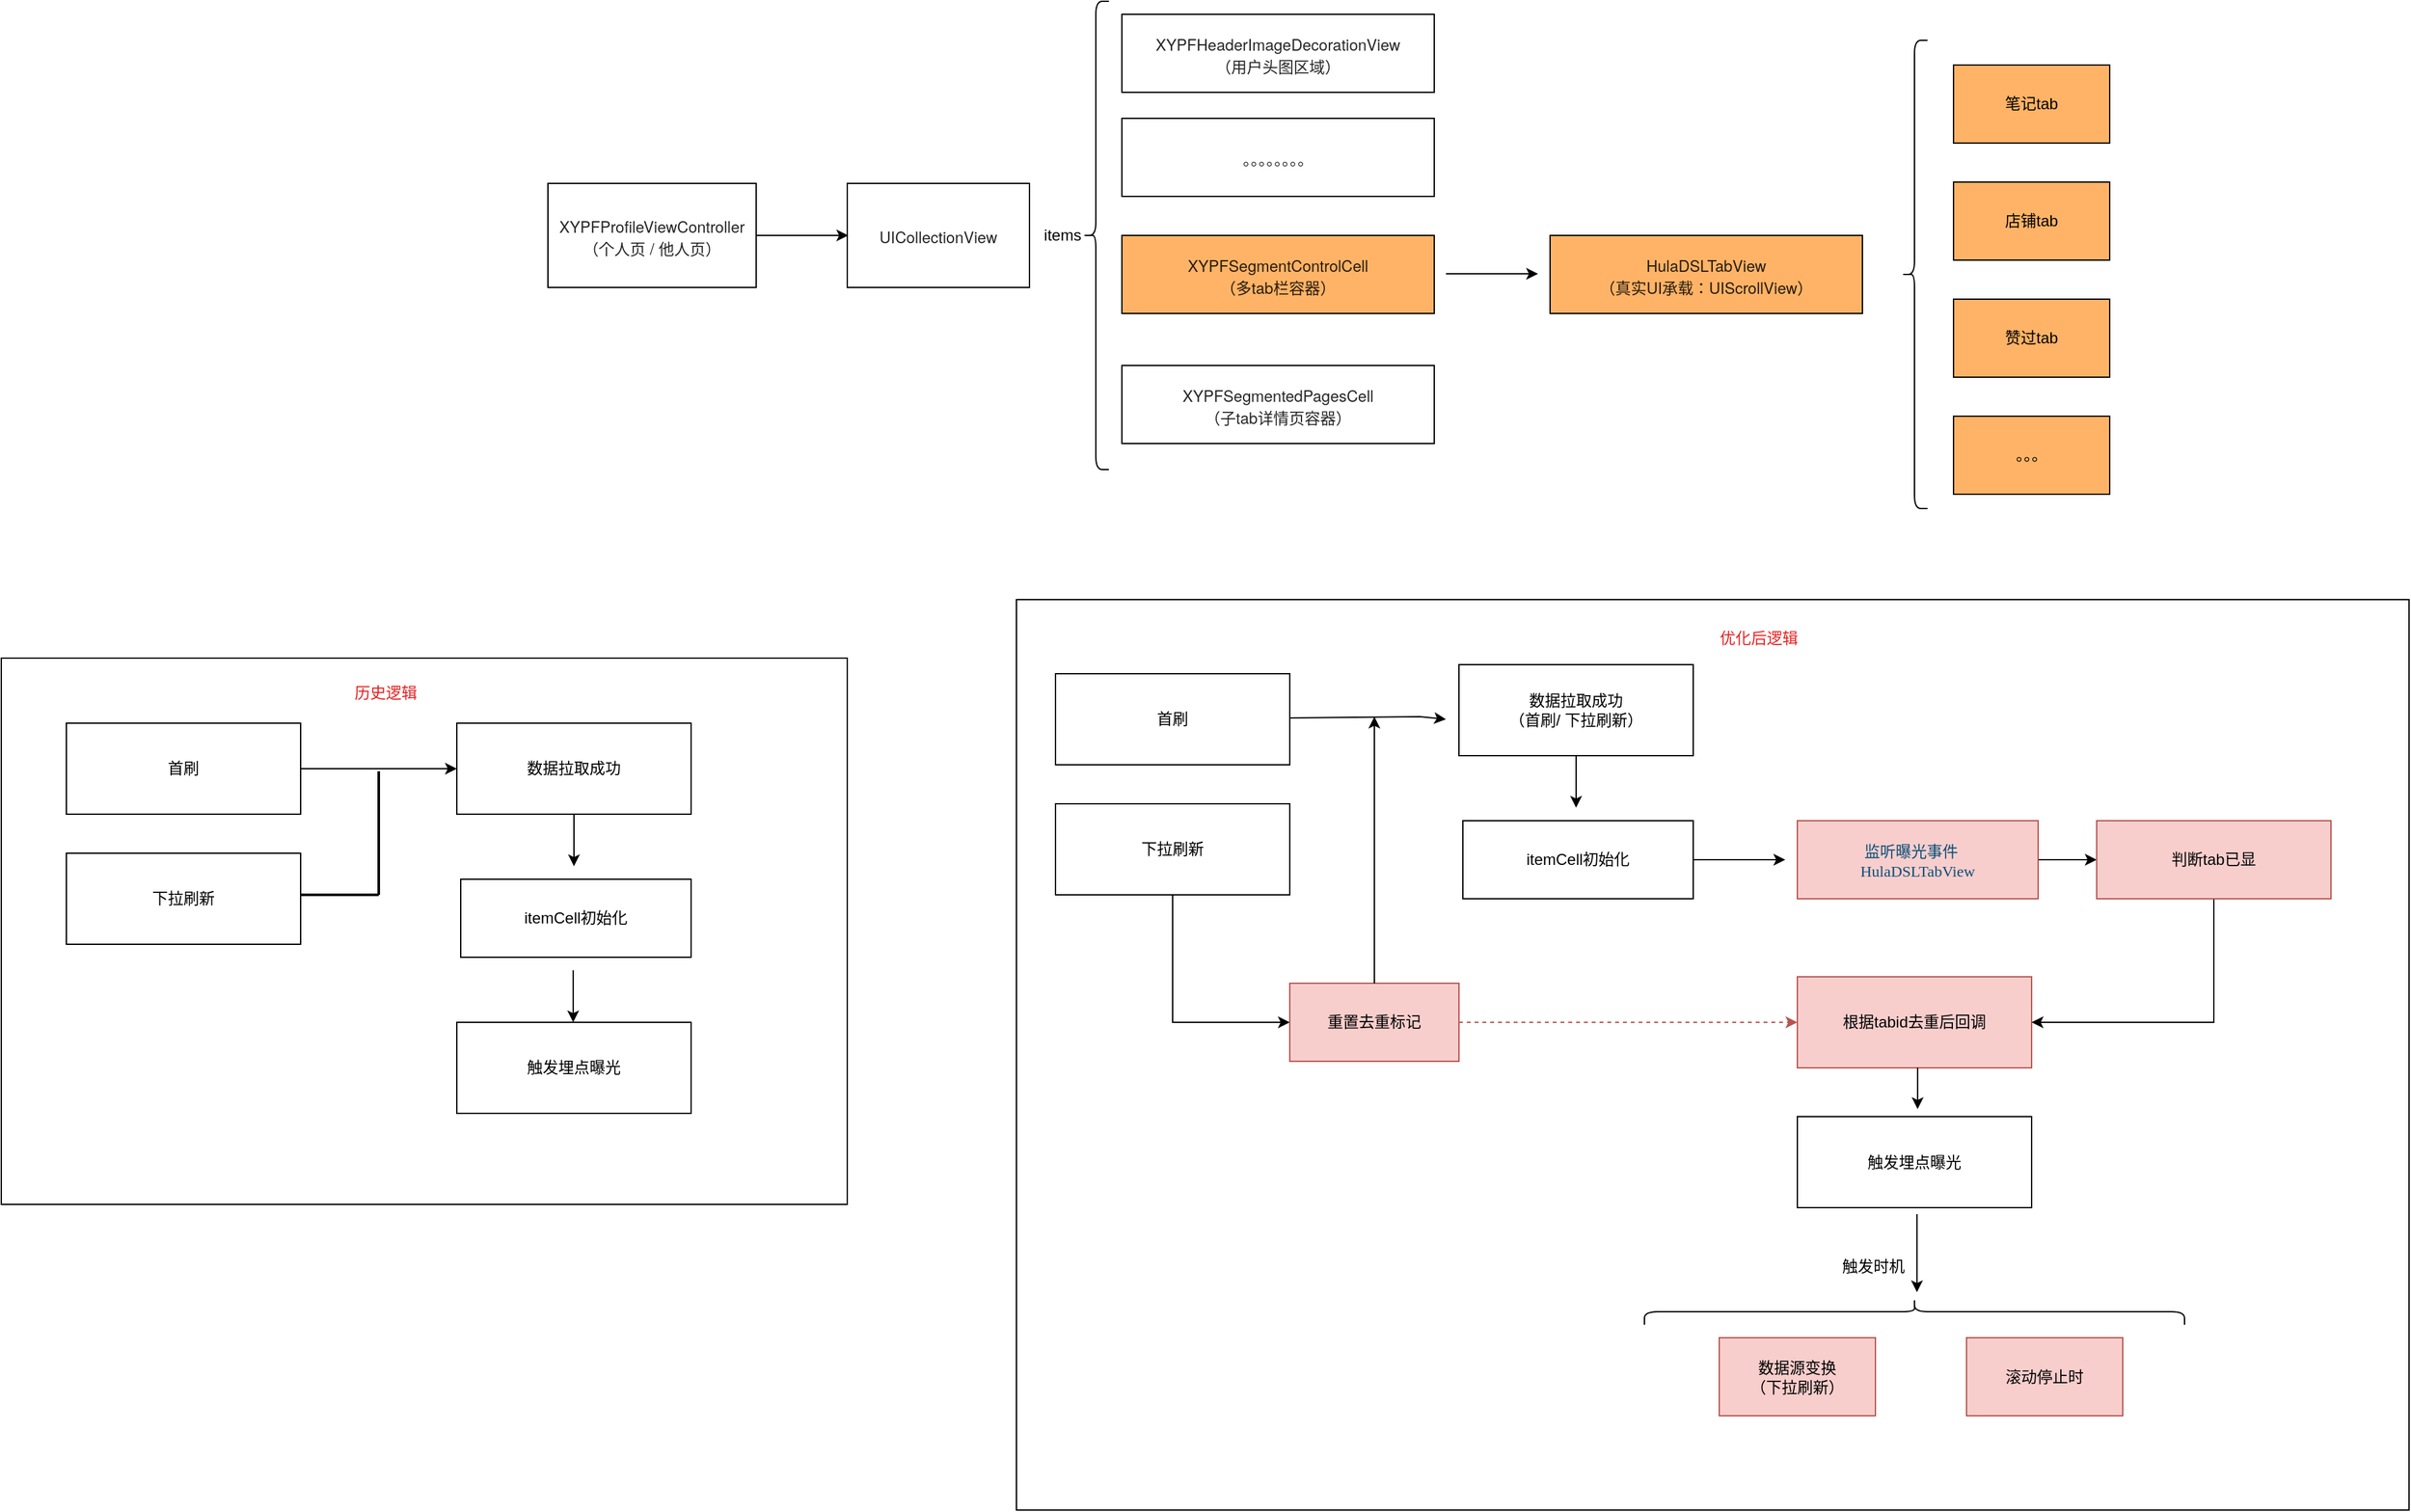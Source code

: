 <mxfile version="24.7.7">
  <diagram name="第 1 页" id="wiXhvNdppr8TuSbREdSt">
    <mxGraphModel dx="2076" dy="784" grid="1" gridSize="10" guides="1" tooltips="1" connect="1" arrows="1" fold="1" page="1" pageScale="1" pageWidth="827" pageHeight="1169" math="0" shadow="0">
      <root>
        <mxCell id="0" />
        <mxCell id="1" parent="0" />
        <mxCell id="YLIYKoO06GJf8vO9Z3wq-1" value="&lt;p style=&quot;margin: 0px; font-variant-numeric: normal; font-variant-east-asian: normal; font-stretch: normal; line-height: normal; font-family: &amp;quot;Helvetica Neue&amp;quot;; color: rgba(0, 0, 0, 0.85);&quot; class=&quot;p1&quot;&gt;XYPFProfileViewController&lt;/p&gt;&lt;p style=&quot;margin: 0px; font-variant-numeric: normal; font-variant-east-asian: normal; font-stretch: normal; line-height: normal; font-family: &amp;quot;Helvetica Neue&amp;quot;; color: rgba(0, 0, 0, 0.85);&quot; class=&quot;p1&quot;&gt;（个人页 / 他人页）&lt;/p&gt;" style="rounded=0;whiteSpace=wrap;html=1;align=center;" vertex="1" parent="1">
          <mxGeometry x="150" y="220" width="160" height="80" as="geometry" />
        </mxCell>
        <mxCell id="YLIYKoO06GJf8vO9Z3wq-2" value="&lt;p style=&quot;margin: 0px; font-variant-numeric: normal; font-variant-east-asian: normal; font-stretch: normal; line-height: normal; font-family: &amp;quot;Helvetica Neue&amp;quot;; color: rgba(0, 0, 0, 0.85); text-align: start;&quot; class=&quot;p1&quot;&gt;UICollectionView&lt;/p&gt;" style="rounded=0;whiteSpace=wrap;html=1;" vertex="1" parent="1">
          <mxGeometry x="380" y="220" width="140" height="80" as="geometry" />
        </mxCell>
        <mxCell id="YLIYKoO06GJf8vO9Z3wq-5" value="" style="endArrow=classic;html=1;rounded=0;" edge="1" parent="1" source="YLIYKoO06GJf8vO9Z3wq-1">
          <mxGeometry width="50" height="50" relative="1" as="geometry">
            <mxPoint x="310" y="310" as="sourcePoint" />
            <mxPoint x="380.711" y="260" as="targetPoint" />
          </mxGeometry>
        </mxCell>
        <mxCell id="YLIYKoO06GJf8vO9Z3wq-6" value="" style="shape=curlyBracket;whiteSpace=wrap;html=1;rounded=1;labelPosition=left;verticalLabelPosition=middle;align=right;verticalAlign=middle;" vertex="1" parent="1">
          <mxGeometry x="561" y="80" width="20" height="360" as="geometry" />
        </mxCell>
        <mxCell id="YLIYKoO06GJf8vO9Z3wq-7" value="&lt;p style=&quot;margin: 0px; font-variant-numeric: normal; font-variant-east-asian: normal; font-stretch: normal; line-height: normal; font-family: &amp;quot;Helvetica Neue&amp;quot;; color: rgba(0, 0, 0, 0.85);&quot; class=&quot;p1&quot;&gt;XYPFHeaderImageDecorationView&lt;/p&gt;&lt;p style=&quot;margin: 0px; font-variant-numeric: normal; font-variant-east-asian: normal; font-stretch: normal; line-height: normal; font-family: &amp;quot;Helvetica Neue&amp;quot;; color: rgba(0, 0, 0, 0.85);&quot; class=&quot;p1&quot;&gt;（用户头图区域）&lt;/p&gt;" style="whiteSpace=wrap;html=1;align=center;" vertex="1" parent="1">
          <mxGeometry x="591" y="90" width="240" height="60" as="geometry" />
        </mxCell>
        <mxCell id="YLIYKoO06GJf8vO9Z3wq-8" value="&lt;p style=&quot;margin: 0px; font-variant-numeric: normal; font-variant-east-asian: normal; font-stretch: normal; line-height: normal; font-family: &amp;quot;Helvetica Neue&amp;quot;; color: rgba(0, 0, 0, 0.85); text-align: start;&quot; class=&quot;p1&quot;&gt;。。。。。。。。&lt;/p&gt;" style="whiteSpace=wrap;html=1;" vertex="1" parent="1">
          <mxGeometry x="591" y="170" width="240" height="60" as="geometry" />
        </mxCell>
        <mxCell id="YLIYKoO06GJf8vO9Z3wq-9" value="items" style="text;html=1;align=center;verticalAlign=middle;resizable=0;points=[];autosize=1;strokeColor=none;fillColor=none;" vertex="1" parent="1">
          <mxGeometry x="520" y="245" width="50" height="30" as="geometry" />
        </mxCell>
        <mxCell id="YLIYKoO06GJf8vO9Z3wq-10" value="&lt;p style=&quot;margin: 0px; font-variant-numeric: normal; font-variant-east-asian: normal; font-stretch: normal; line-height: normal; font-family: &amp;quot;Helvetica Neue&amp;quot;; color: rgba(0, 0, 0, 0.85);&quot; class=&quot;p1&quot;&gt;XYPFSegmentControlCell&lt;/p&gt;&lt;p style=&quot;margin: 0px; font-variant-numeric: normal; font-variant-east-asian: normal; font-stretch: normal; line-height: normal; font-family: &amp;quot;Helvetica Neue&amp;quot;; color: rgba(0, 0, 0, 0.85);&quot; class=&quot;p1&quot;&gt;（多tab栏容器）&lt;/p&gt;" style="whiteSpace=wrap;html=1;align=center;fillColor=#FFB366;" vertex="1" parent="1">
          <mxGeometry x="591" y="260" width="240" height="60" as="geometry" />
        </mxCell>
        <mxCell id="YLIYKoO06GJf8vO9Z3wq-11" value="&lt;p style=&quot;margin: 0px; font-variant-numeric: normal; font-variant-east-asian: normal; font-stretch: normal; line-height: normal; font-family: &amp;quot;Helvetica Neue&amp;quot;; color: rgba(0, 0, 0, 0.85);&quot; class=&quot;p1&quot;&gt;XYPFSegmentedPagesCell&lt;/p&gt;&lt;p style=&quot;margin: 0px; font-variant-numeric: normal; font-variant-east-asian: normal; font-stretch: normal; line-height: normal; font-family: &amp;quot;Helvetica Neue&amp;quot;; color: rgba(0, 0, 0, 0.85);&quot; class=&quot;p1&quot;&gt;（子tab详情页容器）&lt;/p&gt;" style="whiteSpace=wrap;html=1;align=center;" vertex="1" parent="1">
          <mxGeometry x="591" y="360" width="240" height="60" as="geometry" />
        </mxCell>
        <mxCell id="YLIYKoO06GJf8vO9Z3wq-12" value="" style="endArrow=classic;html=1;rounded=0;" edge="1" parent="1">
          <mxGeometry width="50" height="50" relative="1" as="geometry">
            <mxPoint x="840" y="289.5" as="sourcePoint" />
            <mxPoint x="910.711" y="289.5" as="targetPoint" />
          </mxGeometry>
        </mxCell>
        <mxCell id="YLIYKoO06GJf8vO9Z3wq-13" value="&lt;p style=&quot;margin: 0px; font-variant-numeric: normal; font-variant-east-asian: normal; font-stretch: normal; line-height: normal; font-family: &amp;quot;Helvetica Neue&amp;quot;; color: rgba(0, 0, 0, 0.85);&quot; class=&quot;p1&quot;&gt;HulaDSLTabView&lt;/p&gt;&lt;p style=&quot;margin: 0px; font-variant-numeric: normal; font-variant-east-asian: normal; font-stretch: normal; line-height: normal; font-family: &amp;quot;Helvetica Neue&amp;quot;; color: rgba(0, 0, 0, 0.85);&quot; class=&quot;p1&quot;&gt;（&lt;span style=&quot;background-color: initial;&quot;&gt;真实UI承载：&lt;/span&gt;&lt;span style=&quot;background-color: initial;&quot;&gt;UIScrollView&lt;/span&gt;&lt;span style=&quot;background-color: initial;&quot;&gt;）&lt;/span&gt;&lt;/p&gt;" style="whiteSpace=wrap;html=1;align=center;fillColor=#FFB366;" vertex="1" parent="1">
          <mxGeometry x="920" y="260" width="240" height="60" as="geometry" />
        </mxCell>
        <mxCell id="YLIYKoO06GJf8vO9Z3wq-14" value="" style="shape=curlyBracket;whiteSpace=wrap;html=1;rounded=1;labelPosition=left;verticalLabelPosition=middle;align=right;verticalAlign=middle;" vertex="1" parent="1">
          <mxGeometry x="1190" y="110" width="20" height="360" as="geometry" />
        </mxCell>
        <mxCell id="YLIYKoO06GJf8vO9Z3wq-15" value="笔记tab" style="rounded=0;whiteSpace=wrap;html=1;fillColor=#FFB366;" vertex="1" parent="1">
          <mxGeometry x="1230" y="129" width="120" height="60" as="geometry" />
        </mxCell>
        <mxCell id="YLIYKoO06GJf8vO9Z3wq-16" value="店铺tab" style="rounded=0;whiteSpace=wrap;html=1;fillColor=#FFB366;" vertex="1" parent="1">
          <mxGeometry x="1230" y="219" width="120" height="60" as="geometry" />
        </mxCell>
        <mxCell id="YLIYKoO06GJf8vO9Z3wq-17" value="赞过tab" style="rounded=0;whiteSpace=wrap;html=1;fillColor=#FFB366;" vertex="1" parent="1">
          <mxGeometry x="1230" y="309" width="120" height="60" as="geometry" />
        </mxCell>
        <mxCell id="YLIYKoO06GJf8vO9Z3wq-18" value="。。。" style="rounded=0;whiteSpace=wrap;html=1;fillColor=#FFB366;" vertex="1" parent="1">
          <mxGeometry x="1230" y="399" width="120" height="60" as="geometry" />
        </mxCell>
        <mxCell id="YLIYKoO06GJf8vO9Z3wq-19" value="" style="rounded=0;whiteSpace=wrap;html=1;" vertex="1" parent="1">
          <mxGeometry x="-270" y="585" width="650" height="420" as="geometry" />
        </mxCell>
        <mxCell id="YLIYKoO06GJf8vO9Z3wq-20" value="历史逻辑" style="text;html=1;align=center;verticalAlign=middle;resizable=0;points=[];autosize=1;strokeColor=none;fillColor=none;fontColor=#e51f1f;" vertex="1" parent="1">
          <mxGeometry x="-10" y="597" width="70" height="30" as="geometry" />
        </mxCell>
        <mxCell id="YLIYKoO06GJf8vO9Z3wq-21" value="数据拉取成功" style="rounded=0;whiteSpace=wrap;html=1;" vertex="1" parent="1">
          <mxGeometry x="80" y="635" width="180" height="70" as="geometry" />
        </mxCell>
        <mxCell id="YLIYKoO06GJf8vO9Z3wq-22" value="触发埋点曝光" style="rounded=0;whiteSpace=wrap;html=1;" vertex="1" parent="1">
          <mxGeometry x="80" y="865" width="180" height="70" as="geometry" />
        </mxCell>
        <mxCell id="YLIYKoO06GJf8vO9Z3wq-23" value="itemCell初始化" style="rounded=0;whiteSpace=wrap;html=1;" vertex="1" parent="1">
          <mxGeometry x="83" y="755" width="177" height="60" as="geometry" />
        </mxCell>
        <mxCell id="YLIYKoO06GJf8vO9Z3wq-25" value="" style="endArrow=classic;html=1;rounded=0;" edge="1" parent="1" source="YLIYKoO06GJf8vO9Z3wq-21">
          <mxGeometry width="50" height="50" relative="1" as="geometry">
            <mxPoint x="170" y="755" as="sourcePoint" />
            <mxPoint x="170" y="745" as="targetPoint" />
            <Array as="points">
              <mxPoint x="170" y="715" />
            </Array>
          </mxGeometry>
        </mxCell>
        <mxCell id="YLIYKoO06GJf8vO9Z3wq-26" value="" style="endArrow=classic;html=1;rounded=0;" edge="1" parent="1">
          <mxGeometry width="50" height="50" relative="1" as="geometry">
            <mxPoint x="169.41" y="825" as="sourcePoint" />
            <mxPoint x="169.41" y="865" as="targetPoint" />
            <Array as="points">
              <mxPoint x="169.41" y="835" />
            </Array>
          </mxGeometry>
        </mxCell>
        <mxCell id="YLIYKoO06GJf8vO9Z3wq-27" value="" style="rounded=0;whiteSpace=wrap;html=1;" vertex="1" parent="1">
          <mxGeometry x="510" y="540" width="1070" height="700" as="geometry" />
        </mxCell>
        <mxCell id="YLIYKoO06GJf8vO9Z3wq-29" value="数据拉取成功&lt;div&gt;（首刷/ 下拉刷新）&lt;/div&gt;" style="rounded=0;whiteSpace=wrap;html=1;" vertex="1" parent="1">
          <mxGeometry x="850" y="590" width="180" height="70" as="geometry" />
        </mxCell>
        <mxCell id="YLIYKoO06GJf8vO9Z3wq-30" value="触发埋点曝光" style="rounded=0;whiteSpace=wrap;html=1;" vertex="1" parent="1">
          <mxGeometry x="1110" y="937.5" width="180" height="70" as="geometry" />
        </mxCell>
        <mxCell id="YLIYKoO06GJf8vO9Z3wq-31" value="itemCell初始化" style="rounded=0;whiteSpace=wrap;html=1;" vertex="1" parent="1">
          <mxGeometry x="853" y="710" width="177" height="60" as="geometry" />
        </mxCell>
        <mxCell id="YLIYKoO06GJf8vO9Z3wq-32" value="" style="endArrow=classic;html=1;rounded=0;" edge="1" parent="1" source="YLIYKoO06GJf8vO9Z3wq-29">
          <mxGeometry width="50" height="50" relative="1" as="geometry">
            <mxPoint x="940" y="710" as="sourcePoint" />
            <mxPoint x="940" y="700" as="targetPoint" />
            <Array as="points">
              <mxPoint x="940" y="670" />
            </Array>
          </mxGeometry>
        </mxCell>
        <mxCell id="YLIYKoO06GJf8vO9Z3wq-79" value="" style="edgeStyle=orthogonalEdgeStyle;rounded=0;orthogonalLoop=1;jettySize=auto;html=1;" edge="1" parent="1" source="YLIYKoO06GJf8vO9Z3wq-34" target="YLIYKoO06GJf8vO9Z3wq-78">
          <mxGeometry relative="1" as="geometry" />
        </mxCell>
        <mxCell id="YLIYKoO06GJf8vO9Z3wq-34" value="&lt;p style=&quot;margin: 0px; font-variant-numeric: normal; font-variant-east-asian: normal; font-stretch: normal; line-height: normal; font-family: Menlo; color: rgb(11, 79, 121); text-align: start;&quot; class=&quot;p1&quot;&gt;&amp;nbsp;监听曝光事件&lt;/p&gt;&lt;p style=&quot;margin: 0px; font-variant-numeric: normal; font-variant-east-asian: normal; font-stretch: normal; line-height: normal; font-family: Menlo; color: rgb(11, 79, 121); text-align: start;&quot; class=&quot;p1&quot;&gt;HulaDSLTabView&lt;/p&gt;" style="rounded=0;whiteSpace=wrap;html=1;fillColor=#f8cecc;strokeColor=#b85450;" vertex="1" parent="1">
          <mxGeometry x="1110" y="710" width="185" height="60" as="geometry" />
        </mxCell>
        <mxCell id="YLIYKoO06GJf8vO9Z3wq-36" value="" style="endArrow=classic;html=1;rounded=0;" edge="1" parent="1" source="YLIYKoO06GJf8vO9Z3wq-31">
          <mxGeometry width="50" height="50" relative="1" as="geometry">
            <mxPoint x="1030" y="790" as="sourcePoint" />
            <mxPoint x="1100.711" y="740" as="targetPoint" />
          </mxGeometry>
        </mxCell>
        <mxCell id="YLIYKoO06GJf8vO9Z3wq-39" value="" style="shape=curlyBracket;whiteSpace=wrap;html=1;rounded=1;labelPosition=left;verticalLabelPosition=middle;align=right;verticalAlign=middle;rotation=90;" vertex="1" parent="1">
          <mxGeometry x="1190" y="880" width="20" height="415" as="geometry" />
        </mxCell>
        <mxCell id="YLIYKoO06GJf8vO9Z3wq-42" value="触发时机" style="text;html=1;align=center;verticalAlign=middle;resizable=0;points=[];autosize=1;strokeColor=none;fillColor=none;" vertex="1" parent="1">
          <mxGeometry x="1132.5" y="1037.5" width="70" height="30" as="geometry" />
        </mxCell>
        <mxCell id="YLIYKoO06GJf8vO9Z3wq-44" value="" style="endArrow=classic;html=1;rounded=0;" edge="1" parent="1">
          <mxGeometry width="50" height="50" relative="1" as="geometry">
            <mxPoint x="1201.91" y="1012.5" as="sourcePoint" />
            <mxPoint x="1201.91" y="1072.5" as="targetPoint" />
          </mxGeometry>
        </mxCell>
        <mxCell id="YLIYKoO06GJf8vO9Z3wq-46" value="数据源变换&lt;div&gt;（下拉刷新）&lt;/div&gt;" style="rounded=0;whiteSpace=wrap;html=1;fillColor=#f8cecc;strokeColor=#b85450;" vertex="1" parent="1">
          <mxGeometry x="1050" y="1107.5" width="120" height="60" as="geometry" />
        </mxCell>
        <mxCell id="YLIYKoO06GJf8vO9Z3wq-48" value="滚动停止时" style="rounded=0;whiteSpace=wrap;html=1;fillColor=#f8cecc;strokeColor=#b85450;" vertex="1" parent="1">
          <mxGeometry x="1240" y="1107.5" width="120" height="60" as="geometry" />
        </mxCell>
        <mxCell id="YLIYKoO06GJf8vO9Z3wq-49" value="根据tabid去重后回调" style="rounded=0;whiteSpace=wrap;html=1;fillColor=#f8cecc;strokeColor=#b85450;" vertex="1" parent="1">
          <mxGeometry x="1110" y="830" width="180" height="70" as="geometry" />
        </mxCell>
        <mxCell id="YLIYKoO06GJf8vO9Z3wq-50" value="" style="endArrow=classic;html=1;rounded=0;" edge="1" parent="1">
          <mxGeometry width="50" height="50" relative="1" as="geometry">
            <mxPoint x="1202.41" y="900" as="sourcePoint" />
            <mxPoint x="1202.41" y="931.711" as="targetPoint" />
          </mxGeometry>
        </mxCell>
        <mxCell id="YLIYKoO06GJf8vO9Z3wq-52" value="首刷" style="rounded=0;whiteSpace=wrap;html=1;" vertex="1" parent="1">
          <mxGeometry x="-220" y="635" width="180" height="70" as="geometry" />
        </mxCell>
        <mxCell id="YLIYKoO06GJf8vO9Z3wq-53" value="下拉刷新" style="rounded=0;whiteSpace=wrap;html=1;" vertex="1" parent="1">
          <mxGeometry x="-220" y="735" width="180" height="70" as="geometry" />
        </mxCell>
        <mxCell id="YLIYKoO06GJf8vO9Z3wq-57" value="" style="line;strokeWidth=2;html=1;" vertex="1" parent="1">
          <mxGeometry x="-40" y="762" width="60" height="10" as="geometry" />
        </mxCell>
        <mxCell id="YLIYKoO06GJf8vO9Z3wq-59" value="" style="line;strokeWidth=2;html=1;direction=south;" vertex="1" parent="1">
          <mxGeometry x="15" y="672" width="10" height="95" as="geometry" />
        </mxCell>
        <mxCell id="YLIYKoO06GJf8vO9Z3wq-61" value="" style="endArrow=classic;html=1;rounded=0;entryX=0;entryY=0.5;entryDx=0;entryDy=0;" edge="1" parent="1" source="YLIYKoO06GJf8vO9Z3wq-52" target="YLIYKoO06GJf8vO9Z3wq-21">
          <mxGeometry width="50" height="50" relative="1" as="geometry">
            <mxPoint x="-40" y="720" as="sourcePoint" />
            <mxPoint x="30.711" y="670" as="targetPoint" />
          </mxGeometry>
        </mxCell>
        <mxCell id="YLIYKoO06GJf8vO9Z3wq-66" value="首刷" style="rounded=0;whiteSpace=wrap;html=1;" vertex="1" parent="1">
          <mxGeometry x="540" y="597" width="180" height="70" as="geometry" />
        </mxCell>
        <mxCell id="YLIYKoO06GJf8vO9Z3wq-73" style="edgeStyle=orthogonalEdgeStyle;rounded=0;orthogonalLoop=1;jettySize=auto;html=1;entryX=0;entryY=0.5;entryDx=0;entryDy=0;" edge="1" parent="1" source="YLIYKoO06GJf8vO9Z3wq-67" target="YLIYKoO06GJf8vO9Z3wq-71">
          <mxGeometry relative="1" as="geometry" />
        </mxCell>
        <mxCell id="YLIYKoO06GJf8vO9Z3wq-67" value="下拉刷新" style="rounded=0;whiteSpace=wrap;html=1;" vertex="1" parent="1">
          <mxGeometry x="540" y="697" width="180" height="70" as="geometry" />
        </mxCell>
        <mxCell id="YLIYKoO06GJf8vO9Z3wq-70" value="" style="endArrow=classic;html=1;rounded=0;entryX=0;entryY=0.5;entryDx=0;entryDy=0;" edge="1" parent="1" source="YLIYKoO06GJf8vO9Z3wq-66">
          <mxGeometry width="50" height="50" relative="1" as="geometry">
            <mxPoint x="720" y="682" as="sourcePoint" />
            <mxPoint x="840" y="632" as="targetPoint" />
            <Array as="points">
              <mxPoint x="820" y="630" />
            </Array>
          </mxGeometry>
        </mxCell>
        <mxCell id="YLIYKoO06GJf8vO9Z3wq-75" style="edgeStyle=orthogonalEdgeStyle;rounded=0;orthogonalLoop=1;jettySize=auto;html=1;entryX=0;entryY=0.5;entryDx=0;entryDy=0;dashed=1;fillColor=#f8cecc;strokeColor=#b85450;" edge="1" parent="1" source="YLIYKoO06GJf8vO9Z3wq-71" target="YLIYKoO06GJf8vO9Z3wq-49">
          <mxGeometry relative="1" as="geometry" />
        </mxCell>
        <mxCell id="YLIYKoO06GJf8vO9Z3wq-71" value="重置去重标记" style="rounded=0;whiteSpace=wrap;html=1;fillColor=#f8cecc;strokeColor=#b85450;" vertex="1" parent="1">
          <mxGeometry x="720" y="835" width="130" height="60" as="geometry" />
        </mxCell>
        <mxCell id="YLIYKoO06GJf8vO9Z3wq-74" value="" style="endArrow=classic;html=1;rounded=0;" edge="1" parent="1" source="YLIYKoO06GJf8vO9Z3wq-71">
          <mxGeometry width="50" height="50" relative="1" as="geometry">
            <mxPoint x="785" y="799.289" as="sourcePoint" />
            <mxPoint x="785" y="630" as="targetPoint" />
          </mxGeometry>
        </mxCell>
        <mxCell id="YLIYKoO06GJf8vO9Z3wq-76" value="优化后逻辑" style="text;html=1;align=center;verticalAlign=middle;resizable=0;points=[];autosize=1;strokeColor=none;fillColor=none;fontColor=#e51f1f;" vertex="1" parent="1">
          <mxGeometry x="1040" y="555" width="80" height="30" as="geometry" />
        </mxCell>
        <mxCell id="YLIYKoO06GJf8vO9Z3wq-81" style="edgeStyle=orthogonalEdgeStyle;rounded=0;orthogonalLoop=1;jettySize=auto;html=1;entryX=1;entryY=0.5;entryDx=0;entryDy=0;" edge="1" parent="1" source="YLIYKoO06GJf8vO9Z3wq-78" target="YLIYKoO06GJf8vO9Z3wq-49">
          <mxGeometry relative="1" as="geometry">
            <Array as="points">
              <mxPoint x="1430" y="865" />
            </Array>
          </mxGeometry>
        </mxCell>
        <mxCell id="YLIYKoO06GJf8vO9Z3wq-78" value="判断tab已显" style="rounded=0;whiteSpace=wrap;html=1;fillColor=#f8cecc;strokeColor=#b85450;" vertex="1" parent="1">
          <mxGeometry x="1340" y="710" width="180" height="60" as="geometry" />
        </mxCell>
      </root>
    </mxGraphModel>
  </diagram>
</mxfile>
